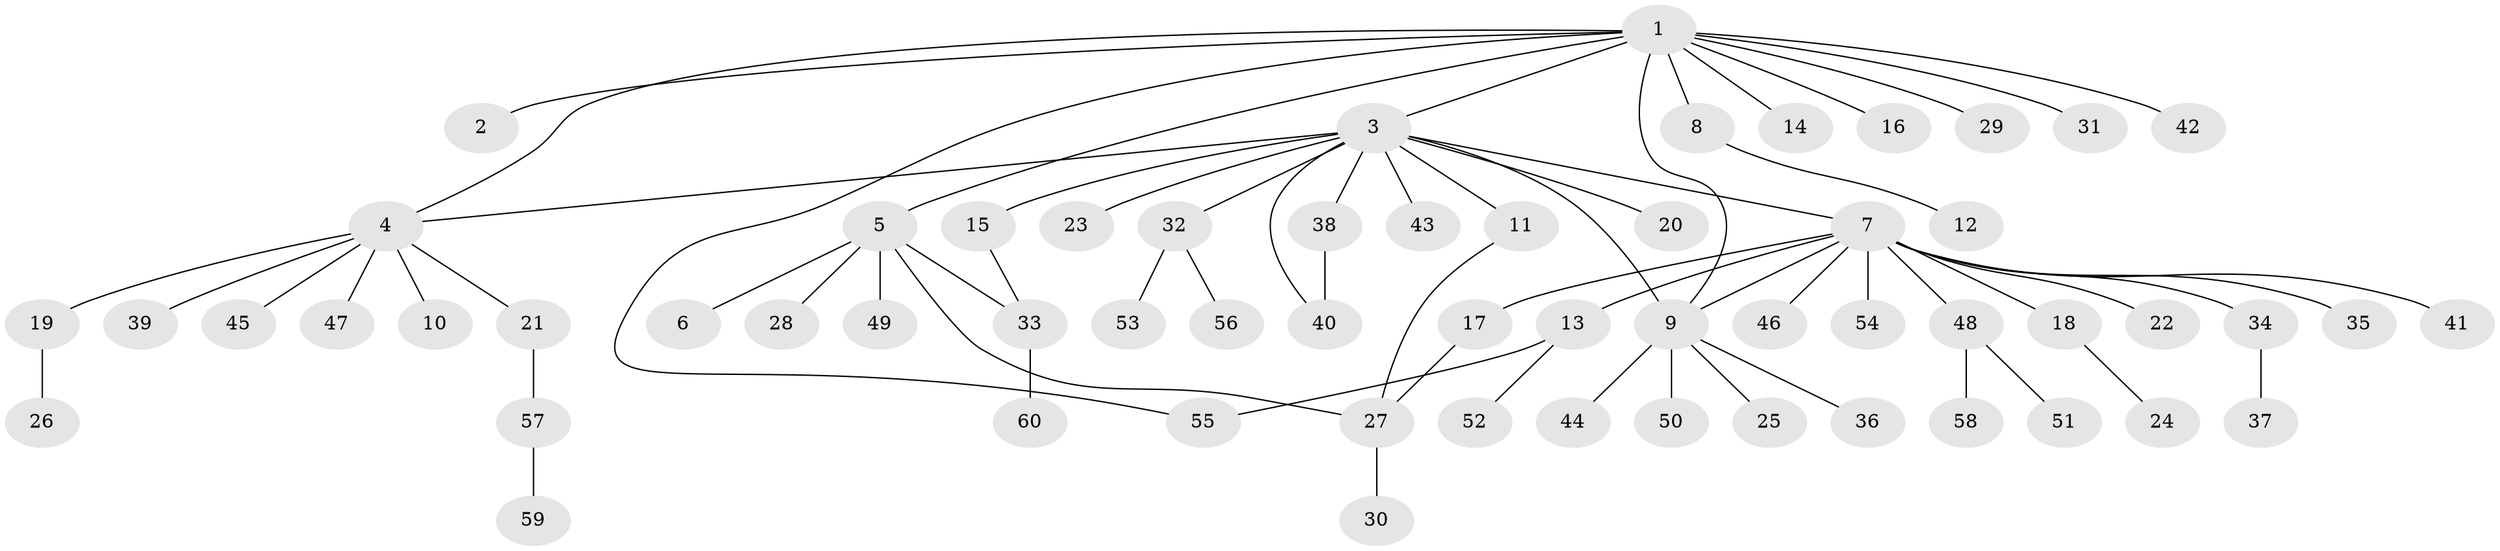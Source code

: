 // coarse degree distribution, {1: 0.9444444444444444, 10: 0.027777777777777776, 26: 0.027777777777777776}
// Generated by graph-tools (version 1.1) at 2025/50/03/04/25 21:50:26]
// undirected, 60 vertices, 67 edges
graph export_dot {
graph [start="1"]
  node [color=gray90,style=filled];
  1;
  2;
  3;
  4;
  5;
  6;
  7;
  8;
  9;
  10;
  11;
  12;
  13;
  14;
  15;
  16;
  17;
  18;
  19;
  20;
  21;
  22;
  23;
  24;
  25;
  26;
  27;
  28;
  29;
  30;
  31;
  32;
  33;
  34;
  35;
  36;
  37;
  38;
  39;
  40;
  41;
  42;
  43;
  44;
  45;
  46;
  47;
  48;
  49;
  50;
  51;
  52;
  53;
  54;
  55;
  56;
  57;
  58;
  59;
  60;
  1 -- 2;
  1 -- 3;
  1 -- 4;
  1 -- 5;
  1 -- 8;
  1 -- 9;
  1 -- 14;
  1 -- 16;
  1 -- 29;
  1 -- 31;
  1 -- 42;
  1 -- 55;
  3 -- 4;
  3 -- 7;
  3 -- 9;
  3 -- 11;
  3 -- 15;
  3 -- 20;
  3 -- 23;
  3 -- 32;
  3 -- 38;
  3 -- 40;
  3 -- 43;
  4 -- 10;
  4 -- 19;
  4 -- 21;
  4 -- 39;
  4 -- 45;
  4 -- 47;
  5 -- 6;
  5 -- 27;
  5 -- 28;
  5 -- 33;
  5 -- 49;
  7 -- 9;
  7 -- 13;
  7 -- 17;
  7 -- 18;
  7 -- 22;
  7 -- 34;
  7 -- 35;
  7 -- 41;
  7 -- 46;
  7 -- 48;
  7 -- 54;
  8 -- 12;
  9 -- 25;
  9 -- 36;
  9 -- 44;
  9 -- 50;
  11 -- 27;
  13 -- 52;
  13 -- 55;
  15 -- 33;
  17 -- 27;
  18 -- 24;
  19 -- 26;
  21 -- 57;
  27 -- 30;
  32 -- 53;
  32 -- 56;
  33 -- 60;
  34 -- 37;
  38 -- 40;
  48 -- 51;
  48 -- 58;
  57 -- 59;
}
